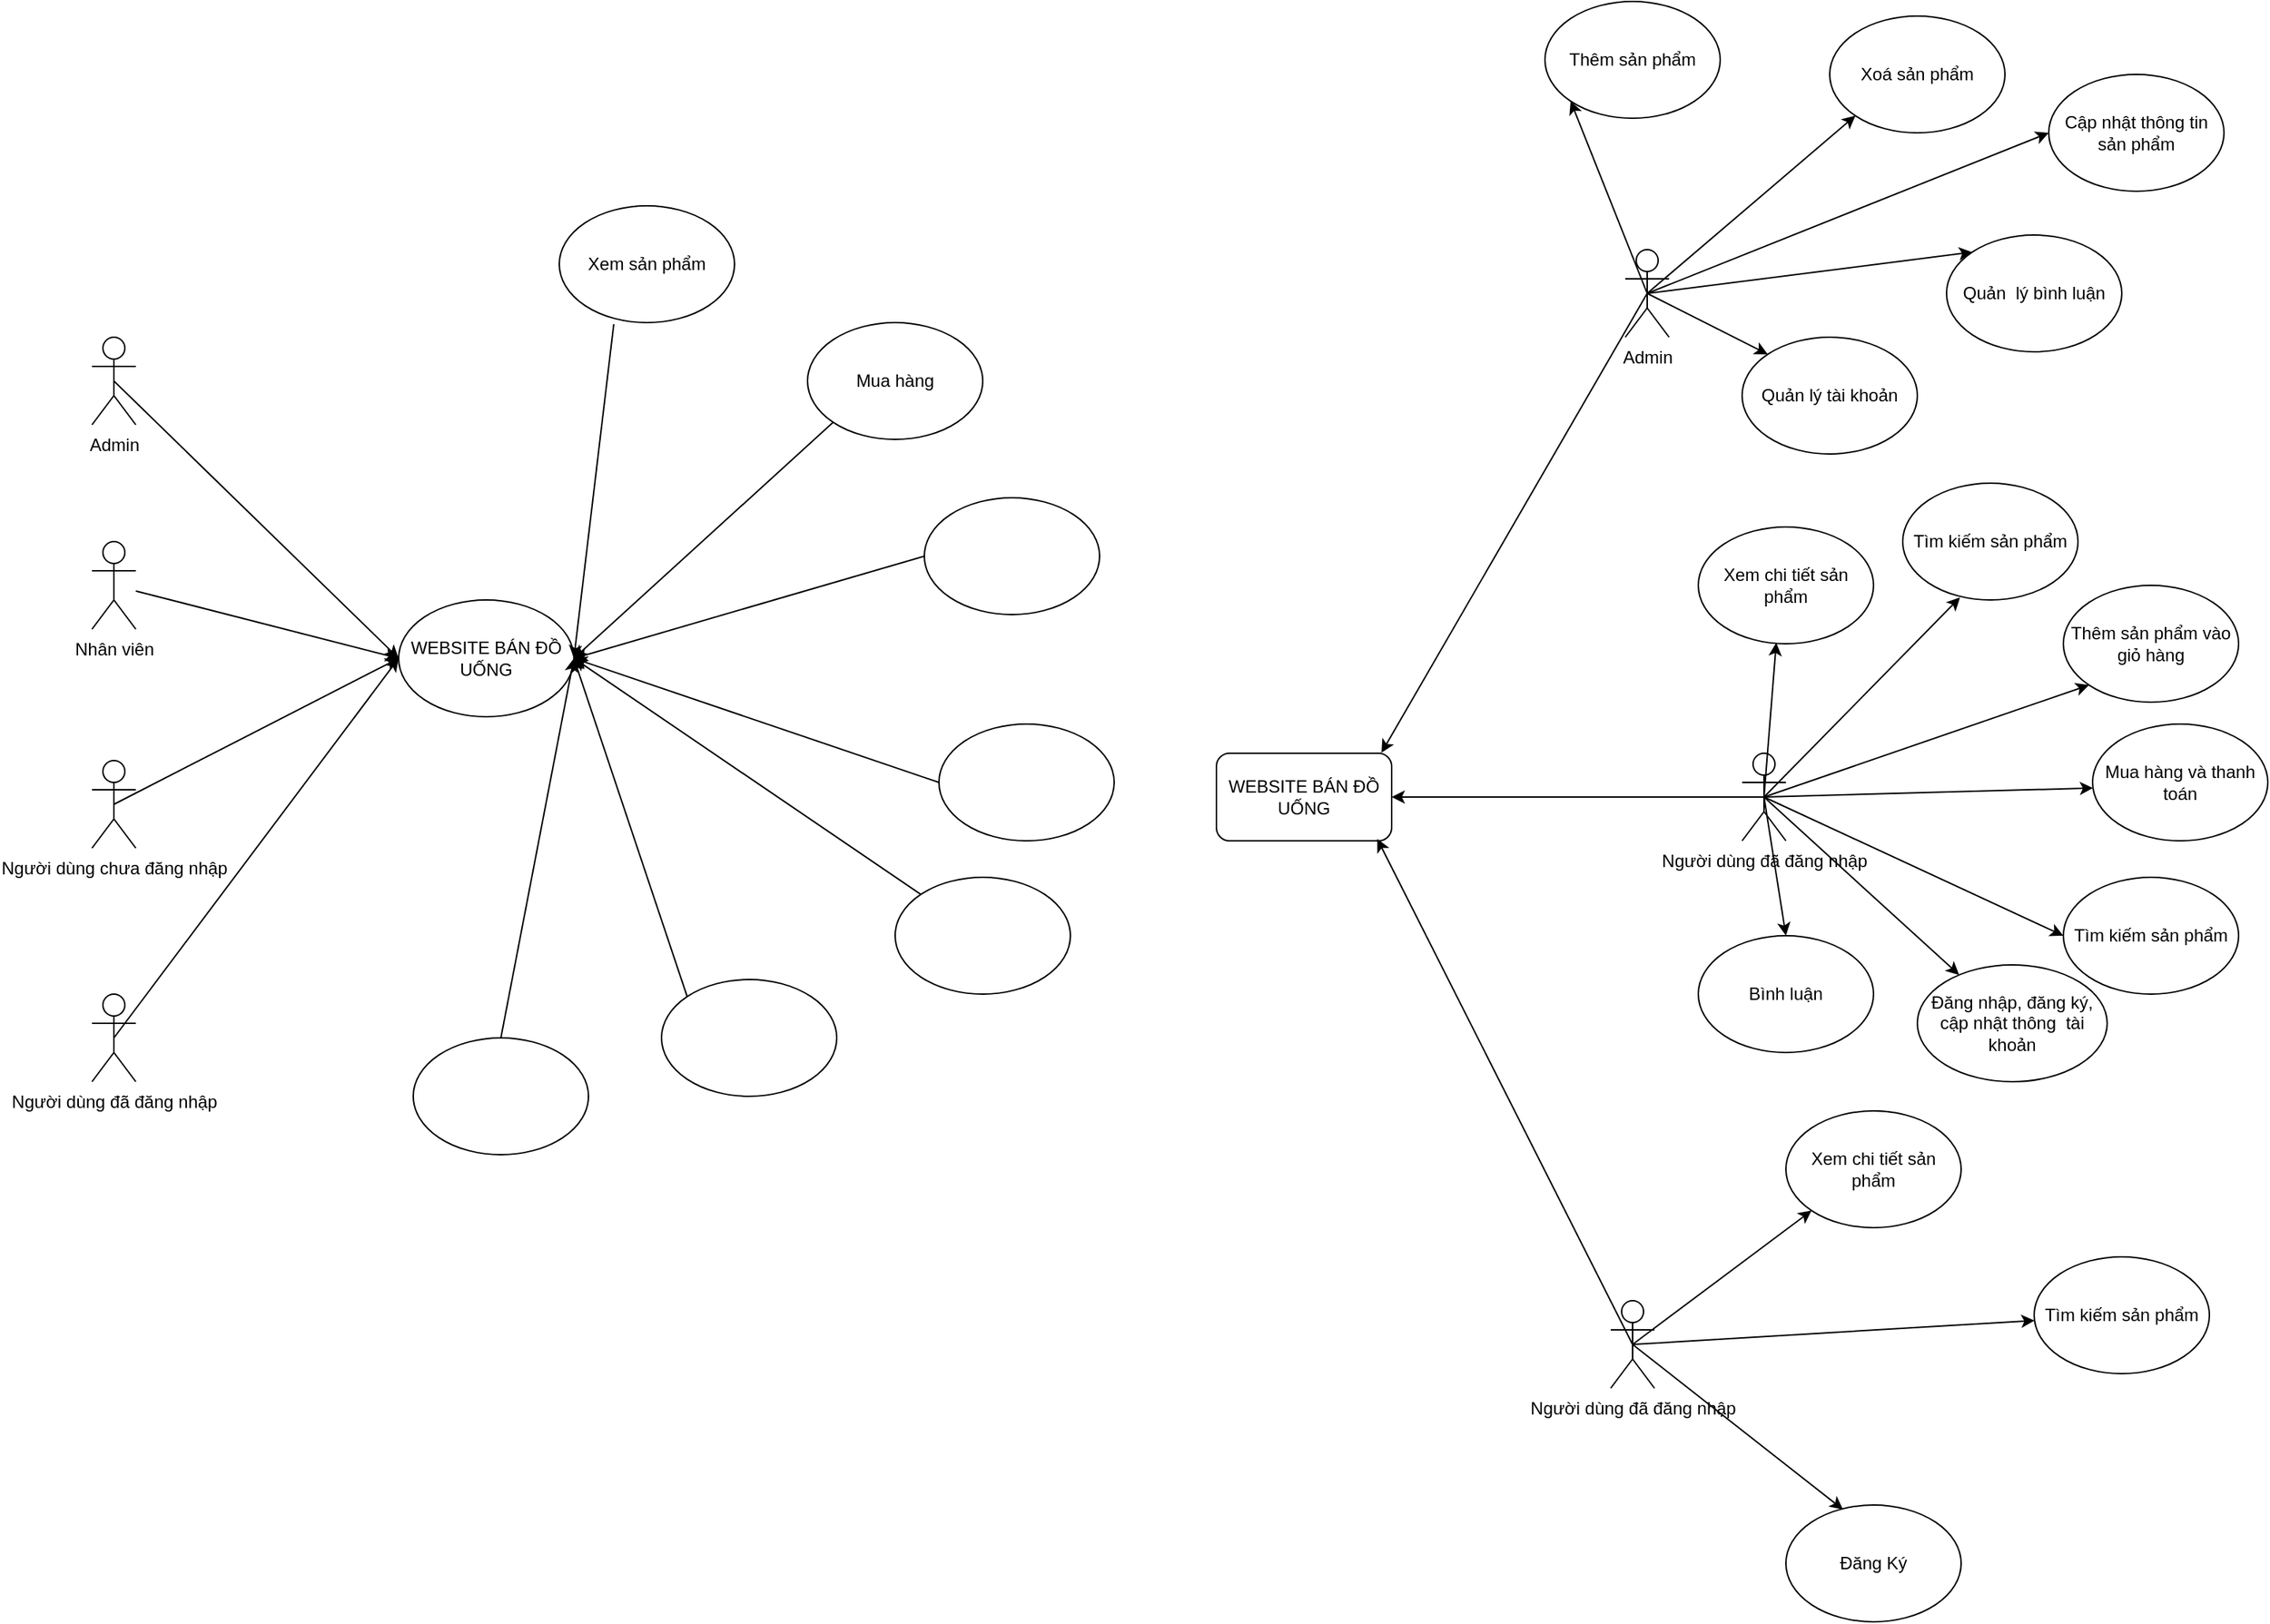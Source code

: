<mxfile version="22.0.8" type="github" pages="2">
  <diagram name="Trang-1" id="LE5ST5JqmTWKM6O9tlin">
    <mxGraphModel dx="1736" dy="982" grid="1" gridSize="10" guides="1" tooltips="1" connect="1" arrows="1" fold="1" page="1" pageScale="1" pageWidth="827" pageHeight="1169" math="0" shadow="0">
      <root>
        <mxCell id="0" />
        <mxCell id="1" parent="0" />
        <mxCell id="e_DF6yTAuLV_D-v6HtF5-1" value="Người dùng chưa đăng nhập" style="shape=umlActor;verticalLabelPosition=bottom;verticalAlign=top;html=1;outlineConnect=0;" vertex="1" parent="1">
          <mxGeometry x="120" y="530" width="30" height="60" as="geometry" />
        </mxCell>
        <mxCell id="e_DF6yTAuLV_D-v6HtF5-3" value="Admin" style="shape=umlActor;verticalLabelPosition=bottom;verticalAlign=top;html=1;outlineConnect=0;" vertex="1" parent="1">
          <mxGeometry x="120" y="240" width="30" height="60" as="geometry" />
        </mxCell>
        <mxCell id="e_DF6yTAuLV_D-v6HtF5-4" value="Người dùng đã đăng nhập" style="shape=umlActor;verticalLabelPosition=bottom;verticalAlign=top;html=1;outlineConnect=0;" vertex="1" parent="1">
          <mxGeometry x="120" y="690" width="30" height="60" as="geometry" />
        </mxCell>
        <mxCell id="e_DF6yTAuLV_D-v6HtF5-5" value="Nhân viên" style="shape=umlActor;verticalLabelPosition=bottom;verticalAlign=top;html=1;outlineConnect=0;" vertex="1" parent="1">
          <mxGeometry x="120" y="380" width="30" height="60" as="geometry" />
        </mxCell>
        <mxCell id="e_DF6yTAuLV_D-v6HtF5-9" value="WEBSITE BÁN ĐỒ UỐNG" style="ellipse;whiteSpace=wrap;html=1;" vertex="1" parent="1">
          <mxGeometry x="330" y="420" width="120" height="80" as="geometry" />
        </mxCell>
        <mxCell id="e_DF6yTAuLV_D-v6HtF5-11" value="" style="endArrow=classic;html=1;rounded=0;entryX=0;entryY=0.5;entryDx=0;entryDy=0;exitX=0.5;exitY=0.5;exitDx=0;exitDy=0;exitPerimeter=0;" edge="1" parent="1" source="e_DF6yTAuLV_D-v6HtF5-1" target="e_DF6yTAuLV_D-v6HtF5-9">
          <mxGeometry width="50" height="50" relative="1" as="geometry">
            <mxPoint x="150" y="570" as="sourcePoint" />
            <mxPoint x="200" y="520" as="targetPoint" />
          </mxGeometry>
        </mxCell>
        <mxCell id="e_DF6yTAuLV_D-v6HtF5-12" value="" style="endArrow=classic;html=1;rounded=0;entryX=0;entryY=0.5;entryDx=0;entryDy=0;exitX=0.5;exitY=0.5;exitDx=0;exitDy=0;exitPerimeter=0;" edge="1" parent="1" source="e_DF6yTAuLV_D-v6HtF5-4" target="e_DF6yTAuLV_D-v6HtF5-9">
          <mxGeometry width="50" height="50" relative="1" as="geometry">
            <mxPoint x="150" y="570" as="sourcePoint" />
            <mxPoint x="200" y="520" as="targetPoint" />
          </mxGeometry>
        </mxCell>
        <mxCell id="e_DF6yTAuLV_D-v6HtF5-13" value="" style="endArrow=classic;html=1;rounded=0;entryX=0;entryY=0.5;entryDx=0;entryDy=0;" edge="1" parent="1" source="e_DF6yTAuLV_D-v6HtF5-5" target="e_DF6yTAuLV_D-v6HtF5-9">
          <mxGeometry width="50" height="50" relative="1" as="geometry">
            <mxPoint x="150" y="570" as="sourcePoint" />
            <mxPoint x="200" y="520" as="targetPoint" />
          </mxGeometry>
        </mxCell>
        <mxCell id="e_DF6yTAuLV_D-v6HtF5-14" value="" style="endArrow=classic;html=1;rounded=0;entryX=0;entryY=0.5;entryDx=0;entryDy=0;exitX=0.5;exitY=0.5;exitDx=0;exitDy=0;exitPerimeter=0;" edge="1" parent="1" source="e_DF6yTAuLV_D-v6HtF5-3" target="e_DF6yTAuLV_D-v6HtF5-9">
          <mxGeometry width="50" height="50" relative="1" as="geometry">
            <mxPoint x="150" y="570" as="sourcePoint" />
            <mxPoint x="200" y="520" as="targetPoint" />
          </mxGeometry>
        </mxCell>
        <mxCell id="e_DF6yTAuLV_D-v6HtF5-15" value="" style="ellipse;whiteSpace=wrap;html=1;" vertex="1" parent="1">
          <mxGeometry x="340" y="720" width="120" height="80" as="geometry" />
        </mxCell>
        <mxCell id="e_DF6yTAuLV_D-v6HtF5-16" value="" style="ellipse;whiteSpace=wrap;html=1;" vertex="1" parent="1">
          <mxGeometry x="510" y="680" width="120" height="80" as="geometry" />
        </mxCell>
        <mxCell id="e_DF6yTAuLV_D-v6HtF5-17" value="" style="ellipse;whiteSpace=wrap;html=1;" vertex="1" parent="1">
          <mxGeometry x="670" y="610" width="120" height="80" as="geometry" />
        </mxCell>
        <mxCell id="e_DF6yTAuLV_D-v6HtF5-18" value="" style="ellipse;whiteSpace=wrap;html=1;" vertex="1" parent="1">
          <mxGeometry x="700" y="505" width="120" height="80" as="geometry" />
        </mxCell>
        <mxCell id="e_DF6yTAuLV_D-v6HtF5-19" value="" style="ellipse;whiteSpace=wrap;html=1;" vertex="1" parent="1">
          <mxGeometry x="690" y="350" width="120" height="80" as="geometry" />
        </mxCell>
        <mxCell id="e_DF6yTAuLV_D-v6HtF5-20" value="Mua hàng" style="ellipse;whiteSpace=wrap;html=1;" vertex="1" parent="1">
          <mxGeometry x="610" y="230" width="120" height="80" as="geometry" />
        </mxCell>
        <mxCell id="e_DF6yTAuLV_D-v6HtF5-21" value="Xem sản phẩm" style="ellipse;whiteSpace=wrap;html=1;" vertex="1" parent="1">
          <mxGeometry x="440" y="150" width="120" height="80" as="geometry" />
        </mxCell>
        <mxCell id="e_DF6yTAuLV_D-v6HtF5-23" value="" style="endArrow=classic;html=1;rounded=0;entryX=1;entryY=0.5;entryDx=0;entryDy=0;exitX=0.311;exitY=1.014;exitDx=0;exitDy=0;exitPerimeter=0;" edge="1" parent="1" source="e_DF6yTAuLV_D-v6HtF5-21" target="e_DF6yTAuLV_D-v6HtF5-9">
          <mxGeometry width="50" height="50" relative="1" as="geometry">
            <mxPoint x="410" y="570" as="sourcePoint" />
            <mxPoint x="460" y="520" as="targetPoint" />
          </mxGeometry>
        </mxCell>
        <mxCell id="e_DF6yTAuLV_D-v6HtF5-24" value="" style="endArrow=classic;html=1;rounded=0;entryX=1;entryY=0.5;entryDx=0;entryDy=0;exitX=0;exitY=1;exitDx=0;exitDy=0;" edge="1" parent="1" source="e_DF6yTAuLV_D-v6HtF5-20" target="e_DF6yTAuLV_D-v6HtF5-9">
          <mxGeometry width="50" height="50" relative="1" as="geometry">
            <mxPoint x="410" y="570" as="sourcePoint" />
            <mxPoint x="460" y="520" as="targetPoint" />
          </mxGeometry>
        </mxCell>
        <mxCell id="e_DF6yTAuLV_D-v6HtF5-25" value="" style="endArrow=classic;html=1;rounded=0;entryX=1;entryY=0.5;entryDx=0;entryDy=0;exitX=0;exitY=0.5;exitDx=0;exitDy=0;" edge="1" parent="1" source="e_DF6yTAuLV_D-v6HtF5-19" target="e_DF6yTAuLV_D-v6HtF5-9">
          <mxGeometry width="50" height="50" relative="1" as="geometry">
            <mxPoint x="410" y="570" as="sourcePoint" />
            <mxPoint x="460" y="520" as="targetPoint" />
          </mxGeometry>
        </mxCell>
        <mxCell id="e_DF6yTAuLV_D-v6HtF5-26" value="" style="endArrow=classic;html=1;rounded=0;entryX=1;entryY=0.5;entryDx=0;entryDy=0;exitX=0;exitY=0.5;exitDx=0;exitDy=0;" edge="1" parent="1" source="e_DF6yTAuLV_D-v6HtF5-18" target="e_DF6yTAuLV_D-v6HtF5-9">
          <mxGeometry width="50" height="50" relative="1" as="geometry">
            <mxPoint x="410" y="570" as="sourcePoint" />
            <mxPoint x="460" y="520" as="targetPoint" />
          </mxGeometry>
        </mxCell>
        <mxCell id="e_DF6yTAuLV_D-v6HtF5-27" value="" style="endArrow=classic;html=1;rounded=0;exitX=0;exitY=0;exitDx=0;exitDy=0;" edge="1" parent="1" source="e_DF6yTAuLV_D-v6HtF5-17">
          <mxGeometry width="50" height="50" relative="1" as="geometry">
            <mxPoint x="410" y="570" as="sourcePoint" />
            <mxPoint x="450" y="460" as="targetPoint" />
          </mxGeometry>
        </mxCell>
        <mxCell id="e_DF6yTAuLV_D-v6HtF5-28" value="" style="endArrow=classic;html=1;rounded=0;entryX=1;entryY=0.5;entryDx=0;entryDy=0;exitX=0;exitY=0;exitDx=0;exitDy=0;" edge="1" parent="1" source="e_DF6yTAuLV_D-v6HtF5-16" target="e_DF6yTAuLV_D-v6HtF5-9">
          <mxGeometry width="50" height="50" relative="1" as="geometry">
            <mxPoint x="410" y="570" as="sourcePoint" />
            <mxPoint x="460" y="520" as="targetPoint" />
          </mxGeometry>
        </mxCell>
        <mxCell id="e_DF6yTAuLV_D-v6HtF5-29" value="" style="endArrow=classic;html=1;rounded=0;entryX=1;entryY=0.5;entryDx=0;entryDy=0;exitX=0.5;exitY=0;exitDx=0;exitDy=0;" edge="1" parent="1" source="e_DF6yTAuLV_D-v6HtF5-15" target="e_DF6yTAuLV_D-v6HtF5-9">
          <mxGeometry width="50" height="50" relative="1" as="geometry">
            <mxPoint x="410" y="570" as="sourcePoint" />
            <mxPoint x="460" y="520" as="targetPoint" />
          </mxGeometry>
        </mxCell>
        <mxCell id="Fx0w_zvQPWg3LeqKy1Ou-1" value="Admin" style="shape=umlActor;verticalLabelPosition=bottom;verticalAlign=top;html=1;outlineConnect=0;" vertex="1" parent="1">
          <mxGeometry x="1170" y="180" width="30" height="60" as="geometry" />
        </mxCell>
        <mxCell id="Fx0w_zvQPWg3LeqKy1Ou-2" value="WEBSITE BÁN ĐỒ UỐNG" style="rounded=1;whiteSpace=wrap;html=1;" vertex="1" parent="1">
          <mxGeometry x="890" y="525" width="120" height="60" as="geometry" />
        </mxCell>
        <mxCell id="Fx0w_zvQPWg3LeqKy1Ou-3" value="Người dùng đã đăng nhập" style="shape=umlActor;verticalLabelPosition=bottom;verticalAlign=top;html=1;outlineConnect=0;" vertex="1" parent="1">
          <mxGeometry x="1160" y="900" width="30" height="60" as="geometry" />
        </mxCell>
        <mxCell id="Fx0w_zvQPWg3LeqKy1Ou-4" value="Người dùng đã đăng nhập" style="shape=umlActor;verticalLabelPosition=bottom;verticalAlign=top;html=1;outlineConnect=0;" vertex="1" parent="1">
          <mxGeometry x="1250" y="525" width="30" height="60" as="geometry" />
        </mxCell>
        <mxCell id="Fx0w_zvQPWg3LeqKy1Ou-6" value="Thêm sản phẩm" style="ellipse;whiteSpace=wrap;html=1;" vertex="1" parent="1">
          <mxGeometry x="1115" y="10" width="120" height="80" as="geometry" />
        </mxCell>
        <mxCell id="XkuP4zK_CSi0XIFjShNA-1" value="Xoá sản phẩm" style="ellipse;whiteSpace=wrap;html=1;" vertex="1" parent="1">
          <mxGeometry x="1310" y="20" width="120" height="80" as="geometry" />
        </mxCell>
        <mxCell id="XkuP4zK_CSi0XIFjShNA-2" value="Cập nhật thông tin sản phẩm" style="ellipse;whiteSpace=wrap;html=1;" vertex="1" parent="1">
          <mxGeometry x="1460" y="60" width="120" height="80" as="geometry" />
        </mxCell>
        <mxCell id="XkuP4zK_CSi0XIFjShNA-3" value="Quản&amp;nbsp; lý bình luận" style="ellipse;whiteSpace=wrap;html=1;" vertex="1" parent="1">
          <mxGeometry x="1390" y="170" width="120" height="80" as="geometry" />
        </mxCell>
        <mxCell id="XkuP4zK_CSi0XIFjShNA-4" value="" style="endArrow=classic;html=1;rounded=0;entryX=0;entryY=1;entryDx=0;entryDy=0;exitX=0.5;exitY=0.5;exitDx=0;exitDy=0;exitPerimeter=0;" edge="1" parent="1" source="Fx0w_zvQPWg3LeqKy1Ou-1" target="Fx0w_zvQPWg3LeqKy1Ou-6">
          <mxGeometry width="50" height="50" relative="1" as="geometry">
            <mxPoint x="1190" y="260" as="sourcePoint" />
            <mxPoint x="1240" y="210" as="targetPoint" />
          </mxGeometry>
        </mxCell>
        <mxCell id="XkuP4zK_CSi0XIFjShNA-5" value="" style="endArrow=classic;html=1;rounded=0;entryX=0;entryY=0;entryDx=0;entryDy=0;exitX=0.5;exitY=0.5;exitDx=0;exitDy=0;exitPerimeter=0;" edge="1" parent="1" source="Fx0w_zvQPWg3LeqKy1Ou-1" target="XkuP4zK_CSi0XIFjShNA-3">
          <mxGeometry width="50" height="50" relative="1" as="geometry">
            <mxPoint x="1250" y="290" as="sourcePoint" />
            <mxPoint x="1290" y="240" as="targetPoint" />
          </mxGeometry>
        </mxCell>
        <mxCell id="XkuP4zK_CSi0XIFjShNA-6" value="" style="endArrow=classic;html=1;rounded=0;entryX=0;entryY=0.5;entryDx=0;entryDy=0;exitX=0.5;exitY=0.5;exitDx=0;exitDy=0;exitPerimeter=0;" edge="1" parent="1" source="Fx0w_zvQPWg3LeqKy1Ou-1" target="XkuP4zK_CSi0XIFjShNA-2">
          <mxGeometry width="50" height="50" relative="1" as="geometry">
            <mxPoint x="1250" y="290" as="sourcePoint" />
            <mxPoint x="1300" y="240" as="targetPoint" />
          </mxGeometry>
        </mxCell>
        <mxCell id="XkuP4zK_CSi0XIFjShNA-7" value="" style="endArrow=classic;html=1;rounded=0;entryX=0;entryY=1;entryDx=0;entryDy=0;exitX=0.5;exitY=0.5;exitDx=0;exitDy=0;exitPerimeter=0;" edge="1" parent="1" source="Fx0w_zvQPWg3LeqKy1Ou-1" target="XkuP4zK_CSi0XIFjShNA-1">
          <mxGeometry width="50" height="50" relative="1" as="geometry">
            <mxPoint x="1250" y="290" as="sourcePoint" />
            <mxPoint x="1300" y="240" as="targetPoint" />
          </mxGeometry>
        </mxCell>
        <mxCell id="XkuP4zK_CSi0XIFjShNA-8" value="" style="endArrow=classic;html=1;rounded=0;entryX=0.942;entryY=-0.006;entryDx=0;entryDy=0;entryPerimeter=0;exitX=0.5;exitY=0.5;exitDx=0;exitDy=0;exitPerimeter=0;" edge="1" parent="1" source="Fx0w_zvQPWg3LeqKy1Ou-1" target="Fx0w_zvQPWg3LeqKy1Ou-2">
          <mxGeometry width="50" height="50" relative="1" as="geometry">
            <mxPoint x="1250" y="360" as="sourcePoint" />
            <mxPoint x="1300" y="310" as="targetPoint" />
          </mxGeometry>
        </mxCell>
        <mxCell id="XkuP4zK_CSi0XIFjShNA-9" value="" style="endArrow=classic;html=1;rounded=0;entryX=0.918;entryY=0.978;entryDx=0;entryDy=0;entryPerimeter=0;exitX=0.5;exitY=0.5;exitDx=0;exitDy=0;exitPerimeter=0;" edge="1" parent="1" source="Fx0w_zvQPWg3LeqKy1Ou-3" target="Fx0w_zvQPWg3LeqKy1Ou-2">
          <mxGeometry width="50" height="50" relative="1" as="geometry">
            <mxPoint x="1100" y="470" as="sourcePoint" />
            <mxPoint x="1150" y="420" as="targetPoint" />
          </mxGeometry>
        </mxCell>
        <mxCell id="XkuP4zK_CSi0XIFjShNA-10" value="" style="endArrow=classic;html=1;rounded=0;entryX=1;entryY=0.5;entryDx=0;entryDy=0;exitX=0.5;exitY=0.5;exitDx=0;exitDy=0;exitPerimeter=0;" edge="1" parent="1" source="Fx0w_zvQPWg3LeqKy1Ou-4" target="Fx0w_zvQPWg3LeqKy1Ou-2">
          <mxGeometry width="50" height="50" relative="1" as="geometry">
            <mxPoint x="1100" y="470" as="sourcePoint" />
            <mxPoint x="1150" y="420" as="targetPoint" />
          </mxGeometry>
        </mxCell>
        <mxCell id="XkuP4zK_CSi0XIFjShNA-11" value="Tìm kiếm sản phẩm" style="ellipse;whiteSpace=wrap;html=1;" vertex="1" parent="1">
          <mxGeometry x="1360" y="340" width="120" height="80" as="geometry" />
        </mxCell>
        <mxCell id="XkuP4zK_CSi0XIFjShNA-12" value="Xem chi tiết sản phẩm" style="ellipse;whiteSpace=wrap;html=1;" vertex="1" parent="1">
          <mxGeometry x="1220" y="370" width="120" height="80" as="geometry" />
        </mxCell>
        <mxCell id="XkuP4zK_CSi0XIFjShNA-13" value="Mua hàng và thanh toán" style="ellipse;whiteSpace=wrap;html=1;" vertex="1" parent="1">
          <mxGeometry x="1490" y="505" width="120" height="80" as="geometry" />
        </mxCell>
        <mxCell id="XkuP4zK_CSi0XIFjShNA-14" value="Thêm sản phẩm vào giỏ hàng" style="ellipse;whiteSpace=wrap;html=1;" vertex="1" parent="1">
          <mxGeometry x="1470" y="410" width="120" height="80" as="geometry" />
        </mxCell>
        <mxCell id="XkuP4zK_CSi0XIFjShNA-15" value="Tìm kiếm sản phẩm" style="ellipse;whiteSpace=wrap;html=1;" vertex="1" parent="1">
          <mxGeometry x="1470" y="610" width="120" height="80" as="geometry" />
        </mxCell>
        <mxCell id="XkuP4zK_CSi0XIFjShNA-16" value="Đăng nhập, đăng ký, cập nhật thông&amp;nbsp; tài khoản" style="ellipse;whiteSpace=wrap;html=1;" vertex="1" parent="1">
          <mxGeometry x="1370" y="670" width="130" height="80" as="geometry" />
        </mxCell>
        <mxCell id="XkuP4zK_CSi0XIFjShNA-17" value="Bình luận" style="ellipse;whiteSpace=wrap;html=1;" vertex="1" parent="1">
          <mxGeometry x="1220" y="650" width="120" height="80" as="geometry" />
        </mxCell>
        <mxCell id="XkuP4zK_CSi0XIFjShNA-19" value="" style="endArrow=classic;html=1;rounded=0;entryX=0.5;entryY=0;entryDx=0;entryDy=0;exitX=0.5;exitY=0.5;exitDx=0;exitDy=0;exitPerimeter=0;" edge="1" parent="1" source="Fx0w_zvQPWg3LeqKy1Ou-4" target="XkuP4zK_CSi0XIFjShNA-17">
          <mxGeometry width="50" height="50" relative="1" as="geometry">
            <mxPoint x="1210" y="590" as="sourcePoint" />
            <mxPoint x="1260" y="540" as="targetPoint" />
          </mxGeometry>
        </mxCell>
        <mxCell id="XkuP4zK_CSi0XIFjShNA-20" value="" style="endArrow=classic;html=1;rounded=0;exitX=0.5;exitY=0.5;exitDx=0;exitDy=0;exitPerimeter=0;" edge="1" parent="1" source="Fx0w_zvQPWg3LeqKy1Ou-4" target="XkuP4zK_CSi0XIFjShNA-16">
          <mxGeometry width="50" height="50" relative="1" as="geometry">
            <mxPoint x="1260" y="560" as="sourcePoint" />
            <mxPoint x="1260" y="540" as="targetPoint" />
          </mxGeometry>
        </mxCell>
        <mxCell id="XkuP4zK_CSi0XIFjShNA-21" value="" style="endArrow=classic;html=1;rounded=0;entryX=0;entryY=0.5;entryDx=0;entryDy=0;exitX=0.5;exitY=0.5;exitDx=0;exitDy=0;exitPerimeter=0;" edge="1" parent="1" source="Fx0w_zvQPWg3LeqKy1Ou-4" target="XkuP4zK_CSi0XIFjShNA-15">
          <mxGeometry width="50" height="50" relative="1" as="geometry">
            <mxPoint x="1210" y="590" as="sourcePoint" />
            <mxPoint x="1260" y="540" as="targetPoint" />
          </mxGeometry>
        </mxCell>
        <mxCell id="XkuP4zK_CSi0XIFjShNA-22" value="" style="endArrow=classic;html=1;rounded=0;entryX=0.003;entryY=0.548;entryDx=0;entryDy=0;entryPerimeter=0;exitX=0.5;exitY=0.5;exitDx=0;exitDy=0;exitPerimeter=0;" edge="1" parent="1" source="Fx0w_zvQPWg3LeqKy1Ou-4" target="XkuP4zK_CSi0XIFjShNA-13">
          <mxGeometry width="50" height="50" relative="1" as="geometry">
            <mxPoint x="1210" y="590" as="sourcePoint" />
            <mxPoint x="1260" y="540" as="targetPoint" />
          </mxGeometry>
        </mxCell>
        <mxCell id="XkuP4zK_CSi0XIFjShNA-23" value="" style="endArrow=classic;html=1;rounded=0;entryX=0;entryY=1;entryDx=0;entryDy=0;exitX=0.5;exitY=0.5;exitDx=0;exitDy=0;exitPerimeter=0;" edge="1" parent="1" source="Fx0w_zvQPWg3LeqKy1Ou-4" target="XkuP4zK_CSi0XIFjShNA-14">
          <mxGeometry width="50" height="50" relative="1" as="geometry">
            <mxPoint x="1210" y="590" as="sourcePoint" />
            <mxPoint x="1260" y="540" as="targetPoint" />
          </mxGeometry>
        </mxCell>
        <mxCell id="XkuP4zK_CSi0XIFjShNA-24" value="" style="endArrow=classic;html=1;rounded=0;entryX=0.327;entryY=0.978;entryDx=0;entryDy=0;entryPerimeter=0;exitX=0.5;exitY=0.5;exitDx=0;exitDy=0;exitPerimeter=0;" edge="1" parent="1" source="Fx0w_zvQPWg3LeqKy1Ou-4" target="XkuP4zK_CSi0XIFjShNA-11">
          <mxGeometry width="50" height="50" relative="1" as="geometry">
            <mxPoint x="1345" y="490" as="sourcePoint" />
            <mxPoint x="1395" y="440" as="targetPoint" />
          </mxGeometry>
        </mxCell>
        <mxCell id="XkuP4zK_CSi0XIFjShNA-25" value="" style="endArrow=classic;html=1;rounded=0;entryX=0.445;entryY=0.991;entryDx=0;entryDy=0;entryPerimeter=0;exitX=0.5;exitY=0.5;exitDx=0;exitDy=0;exitPerimeter=0;" edge="1" parent="1" source="Fx0w_zvQPWg3LeqKy1Ou-4" target="XkuP4zK_CSi0XIFjShNA-12">
          <mxGeometry width="50" height="50" relative="1" as="geometry">
            <mxPoint x="1230" y="505" as="sourcePoint" />
            <mxPoint x="1280" y="455" as="targetPoint" />
          </mxGeometry>
        </mxCell>
        <mxCell id="XkuP4zK_CSi0XIFjShNA-26" value="Tìm kiếm sản phẩm" style="ellipse;whiteSpace=wrap;html=1;" vertex="1" parent="1">
          <mxGeometry x="1450" y="870" width="120" height="80" as="geometry" />
        </mxCell>
        <mxCell id="XkuP4zK_CSi0XIFjShNA-27" value="Đăng Ký" style="ellipse;whiteSpace=wrap;html=1;" vertex="1" parent="1">
          <mxGeometry x="1280" y="1040" width="120" height="80" as="geometry" />
        </mxCell>
        <mxCell id="XkuP4zK_CSi0XIFjShNA-28" value="Xem chi tiết sản phẩm" style="ellipse;whiteSpace=wrap;html=1;" vertex="1" parent="1">
          <mxGeometry x="1280" y="770" width="120" height="80" as="geometry" />
        </mxCell>
        <mxCell id="XkuP4zK_CSi0XIFjShNA-29" value="" style="endArrow=classic;html=1;rounded=0;entryX=0.326;entryY=0.039;entryDx=0;entryDy=0;entryPerimeter=0;exitX=0.5;exitY=0.5;exitDx=0;exitDy=0;exitPerimeter=0;" edge="1" parent="1" source="Fx0w_zvQPWg3LeqKy1Ou-3" target="XkuP4zK_CSi0XIFjShNA-27">
          <mxGeometry width="50" height="50" relative="1" as="geometry">
            <mxPoint x="1430" y="930" as="sourcePoint" />
            <mxPoint x="1480" y="880" as="targetPoint" />
          </mxGeometry>
        </mxCell>
        <mxCell id="XkuP4zK_CSi0XIFjShNA-30" value="" style="endArrow=classic;html=1;rounded=0;exitX=0.5;exitY=0.5;exitDx=0;exitDy=0;exitPerimeter=0;" edge="1" parent="1" source="Fx0w_zvQPWg3LeqKy1Ou-3" target="XkuP4zK_CSi0XIFjShNA-26">
          <mxGeometry width="50" height="50" relative="1" as="geometry">
            <mxPoint x="1430" y="930" as="sourcePoint" />
            <mxPoint x="1480" y="880" as="targetPoint" />
          </mxGeometry>
        </mxCell>
        <mxCell id="XkuP4zK_CSi0XIFjShNA-31" value="" style="endArrow=classic;html=1;rounded=0;entryX=0;entryY=1;entryDx=0;entryDy=0;exitX=0.5;exitY=0.5;exitDx=0;exitDy=0;exitPerimeter=0;" edge="1" parent="1" source="Fx0w_zvQPWg3LeqKy1Ou-3" target="XkuP4zK_CSi0XIFjShNA-28">
          <mxGeometry width="50" height="50" relative="1" as="geometry">
            <mxPoint x="1430" y="930" as="sourcePoint" />
            <mxPoint x="1480" y="880" as="targetPoint" />
          </mxGeometry>
        </mxCell>
        <mxCell id="XkuP4zK_CSi0XIFjShNA-32" value="Quản lý tài khoản" style="ellipse;whiteSpace=wrap;html=1;" vertex="1" parent="1">
          <mxGeometry x="1250" y="240" width="120" height="80" as="geometry" />
        </mxCell>
        <mxCell id="XkuP4zK_CSi0XIFjShNA-33" value="" style="endArrow=classic;html=1;rounded=0;entryX=0;entryY=0;entryDx=0;entryDy=0;exitX=0.5;exitY=0.5;exitDx=0;exitDy=0;exitPerimeter=0;" edge="1" parent="1" source="Fx0w_zvQPWg3LeqKy1Ou-1" target="XkuP4zK_CSi0XIFjShNA-32">
          <mxGeometry width="50" height="50" relative="1" as="geometry">
            <mxPoint x="1180" y="210" as="sourcePoint" />
            <mxPoint x="1480" y="240" as="targetPoint" />
          </mxGeometry>
        </mxCell>
      </root>
    </mxGraphModel>
  </diagram>
  <diagram id="Zil39-c4zS7XawyliA8Z" name="Trang-2">
    <mxGraphModel dx="1447" dy="818" grid="1" gridSize="10" guides="1" tooltips="1" connect="1" arrows="1" fold="1" page="1" pageScale="1" pageWidth="827" pageHeight="1169" math="0" shadow="0">
      <root>
        <mxCell id="0" />
        <mxCell id="1" parent="0" />
        <mxCell id="gdIYdDyOoyrGE-L6zh9g-1" value="Admin" style="shape=umlActor;verticalLabelPosition=bottom;verticalAlign=top;html=1;outlineConnect=0;" vertex="1" parent="1">
          <mxGeometry x="110" y="90" width="30" height="60" as="geometry" />
        </mxCell>
        <mxCell id="gdIYdDyOoyrGE-L6zh9g-2" value="Chức năng đăng nhập quản trị viên" style="ellipse;whiteSpace=wrap;html=1;" vertex="1" parent="1">
          <mxGeometry x="310" y="140" width="120" height="80" as="geometry" />
        </mxCell>
        <mxCell id="gdIYdDyOoyrGE-L6zh9g-3" value="Nhân viên" style="shape=umlActor;verticalLabelPosition=bottom;verticalAlign=top;html=1;outlineConnect=0;" vertex="1" parent="1">
          <mxGeometry x="110" y="220" width="30" height="60" as="geometry" />
        </mxCell>
        <mxCell id="gdIYdDyOoyrGE-L6zh9g-4" value="Chức năng đăng nhập" style="ellipse;whiteSpace=wrap;html=1;" vertex="1" parent="1">
          <mxGeometry x="600" y="140" width="120" height="80" as="geometry" />
        </mxCell>
        <mxCell id="gdIYdDyOoyrGE-L6zh9g-5" value="" style="endArrow=classic;html=1;rounded=0;entryX=0;entryY=0.5;entryDx=0;entryDy=0;exitX=0.5;exitY=0.5;exitDx=0;exitDy=0;exitPerimeter=0;" edge="1" parent="1" source="gdIYdDyOoyrGE-L6zh9g-3" target="gdIYdDyOoyrGE-L6zh9g-2">
          <mxGeometry width="50" height="50" relative="1" as="geometry">
            <mxPoint x="200" y="250" as="sourcePoint" />
            <mxPoint x="250" y="200" as="targetPoint" />
          </mxGeometry>
        </mxCell>
        <mxCell id="gdIYdDyOoyrGE-L6zh9g-6" value="" style="endArrow=classic;html=1;rounded=0;entryX=0;entryY=0.5;entryDx=0;entryDy=0;exitX=0.5;exitY=0.5;exitDx=0;exitDy=0;exitPerimeter=0;" edge="1" parent="1" source="gdIYdDyOoyrGE-L6zh9g-1" target="gdIYdDyOoyrGE-L6zh9g-2">
          <mxGeometry width="50" height="50" relative="1" as="geometry">
            <mxPoint x="270" y="230" as="sourcePoint" />
            <mxPoint x="320" y="180" as="targetPoint" />
          </mxGeometry>
        </mxCell>
        <mxCell id="gdIYdDyOoyrGE-L6zh9g-7" value="" style="endArrow=classic;html=1;rounded=0;entryX=1;entryY=0.5;entryDx=0;entryDy=0;exitX=0;exitY=0.5;exitDx=0;exitDy=0;" edge="1" parent="1" source="gdIYdDyOoyrGE-L6zh9g-4" target="gdIYdDyOoyrGE-L6zh9g-2">
          <mxGeometry width="50" height="50" relative="1" as="geometry">
            <mxPoint x="450" y="250" as="sourcePoint" />
            <mxPoint x="500" y="200" as="targetPoint" />
          </mxGeometry>
        </mxCell>
        <mxCell id="gdIYdDyOoyrGE-L6zh9g-8" value="Người dùng" style="shape=umlActor;verticalLabelPosition=bottom;verticalAlign=top;html=1;outlineConnect=0;" vertex="1" parent="1">
          <mxGeometry x="110" y="450" width="30" height="60" as="geometry" />
        </mxCell>
        <mxCell id="gdIYdDyOoyrGE-L6zh9g-9" value="Chức năng đăng nhập của người dùng" style="ellipse;whiteSpace=wrap;html=1;" vertex="1" parent="1">
          <mxGeometry x="310" y="440" width="150" height="90" as="geometry" />
        </mxCell>
        <mxCell id="gdIYdDyOoyrGE-L6zh9g-10" value="Chức năng quên mật khẩu" style="ellipse;whiteSpace=wrap;html=1;" vertex="1" parent="1">
          <mxGeometry x="600" y="545" width="120" height="80" as="geometry" />
        </mxCell>
        <mxCell id="gdIYdDyOoyrGE-L6zh9g-11" value="Chức năng đăng nhập" style="ellipse;whiteSpace=wrap;html=1;" vertex="1" parent="1">
          <mxGeometry x="600" y="380" width="120" height="80" as="geometry" />
        </mxCell>
        <mxCell id="gdIYdDyOoyrGE-L6zh9g-12" value="" style="endArrow=classic;html=1;rounded=0;exitX=0.5;exitY=0.5;exitDx=0;exitDy=0;exitPerimeter=0;" edge="1" parent="1" source="gdIYdDyOoyrGE-L6zh9g-8">
          <mxGeometry width="50" height="50" relative="1" as="geometry">
            <mxPoint x="270" y="530" as="sourcePoint" />
            <mxPoint x="310" y="480" as="targetPoint" />
          </mxGeometry>
        </mxCell>
        <mxCell id="gdIYdDyOoyrGE-L6zh9g-13" value="" style="endArrow=classic;html=1;rounded=0;exitX=-0.011;exitY=0.553;exitDx=0;exitDy=0;exitPerimeter=0;entryX=1;entryY=0.5;entryDx=0;entryDy=0;" edge="1" parent="1" target="gdIYdDyOoyrGE-L6zh9g-9">
          <mxGeometry width="50" height="50" relative="1" as="geometry">
            <mxPoint x="600.0" y="424.24" as="sourcePoint" />
            <mxPoint x="427.712" y="466.338" as="targetPoint" />
          </mxGeometry>
        </mxCell>
        <mxCell id="gdIYdDyOoyrGE-L6zh9g-14" value="" style="endArrow=classic;html=1;rounded=0;entryX=0.989;entryY=0.421;entryDx=0;entryDy=0;entryPerimeter=0;exitX=0;exitY=0.5;exitDx=0;exitDy=0;" edge="1" parent="1" source="gdIYdDyOoyrGE-L6zh9g-10" target="gdIYdDyOoyrGE-L6zh9g-9">
          <mxGeometry width="50" height="50" relative="1" as="geometry">
            <mxPoint x="440" y="570" as="sourcePoint" />
            <mxPoint x="490" y="520" as="targetPoint" />
          </mxGeometry>
        </mxCell>
        <mxCell id="gdIYdDyOoyrGE-L6zh9g-15" value="&amp;nbsp;Nhân viên" style="shape=umlActor;verticalLabelPosition=bottom;verticalAlign=top;html=1;outlineConnect=0;" vertex="1" parent="1">
          <mxGeometry x="120" y="940" width="30" height="60" as="geometry" />
        </mxCell>
        <mxCell id="gdIYdDyOoyrGE-L6zh9g-16" value="Admin" style="shape=umlActor;verticalLabelPosition=bottom;verticalAlign=top;html=1;outlineConnect=0;" vertex="1" parent="1">
          <mxGeometry x="120" y="720" width="30" height="60" as="geometry" />
        </mxCell>
        <mxCell id="gdIYdDyOoyrGE-L6zh9g-17" value="Chức năng quản lý sản phẩm" style="ellipse;whiteSpace=wrap;html=1;" vertex="1" parent="1">
          <mxGeometry x="310" y="810" width="120" height="80" as="geometry" />
        </mxCell>
        <mxCell id="gdIYdDyOoyrGE-L6zh9g-18" value="Thêm sản phẩm" style="ellipse;whiteSpace=wrap;html=1;" vertex="1" parent="1">
          <mxGeometry x="430" y="650" width="120" height="80" as="geometry" />
        </mxCell>
        <mxCell id="gdIYdDyOoyrGE-L6zh9g-19" value="Xuất danh sách sản phẩm" style="ellipse;whiteSpace=wrap;html=1;" vertex="1" parent="1">
          <mxGeometry x="430" y="1030" width="120" height="80" as="geometry" />
        </mxCell>
        <mxCell id="gdIYdDyOoyrGE-L6zh9g-20" value="Tìm kiếm sản phẩm" style="ellipse;whiteSpace=wrap;html=1;" vertex="1" parent="1">
          <mxGeometry x="580" y="960" width="120" height="80" as="geometry" />
        </mxCell>
        <mxCell id="gdIYdDyOoyrGE-L6zh9g-21" value="Xoá sản phẩm" style="ellipse;whiteSpace=wrap;html=1;" vertex="1" parent="1">
          <mxGeometry x="670" y="830" width="120" height="80" as="geometry" />
        </mxCell>
        <mxCell id="gdIYdDyOoyrGE-L6zh9g-22" value="Sửa sản phẩm" style="ellipse;whiteSpace=wrap;html=1;" vertex="1" parent="1">
          <mxGeometry x="590" y="690" width="120" height="80" as="geometry" />
        </mxCell>
        <mxCell id="gdIYdDyOoyrGE-L6zh9g-23" value="" style="endArrow=classic;html=1;rounded=0;entryX=0;entryY=0.5;entryDx=0;entryDy=0;exitX=0.5;exitY=0.5;exitDx=0;exitDy=0;exitPerimeter=0;" edge="1" parent="1" source="gdIYdDyOoyrGE-L6zh9g-16" target="gdIYdDyOoyrGE-L6zh9g-17">
          <mxGeometry width="50" height="50" relative="1" as="geometry">
            <mxPoint x="210" y="870" as="sourcePoint" />
            <mxPoint x="260" y="820" as="targetPoint" />
          </mxGeometry>
        </mxCell>
        <mxCell id="gdIYdDyOoyrGE-L6zh9g-24" value="" style="endArrow=classic;html=1;rounded=0;exitX=0.5;exitY=0.5;exitDx=0;exitDy=0;exitPerimeter=0;entryX=0;entryY=0.5;entryDx=0;entryDy=0;" edge="1" parent="1" source="gdIYdDyOoyrGE-L6zh9g-15" target="gdIYdDyOoyrGE-L6zh9g-17">
          <mxGeometry width="50" height="50" relative="1" as="geometry">
            <mxPoint x="210" y="870" as="sourcePoint" />
            <mxPoint x="260" y="820" as="targetPoint" />
          </mxGeometry>
        </mxCell>
        <mxCell id="gdIYdDyOoyrGE-L6zh9g-25" value="" style="endArrow=classic;html=1;rounded=0;entryX=1;entryY=0.5;entryDx=0;entryDy=0;exitX=0;exitY=1;exitDx=0;exitDy=0;" edge="1" parent="1" source="gdIYdDyOoyrGE-L6zh9g-22" target="gdIYdDyOoyrGE-L6zh9g-17">
          <mxGeometry width="50" height="50" relative="1" as="geometry">
            <mxPoint x="460" y="870" as="sourcePoint" />
            <mxPoint x="510" y="820" as="targetPoint" />
          </mxGeometry>
        </mxCell>
        <mxCell id="gdIYdDyOoyrGE-L6zh9g-26" value="" style="endArrow=classic;html=1;rounded=0;exitX=0;exitY=0.5;exitDx=0;exitDy=0;" edge="1" parent="1" source="gdIYdDyOoyrGE-L6zh9g-21">
          <mxGeometry width="50" height="50" relative="1" as="geometry">
            <mxPoint x="460" y="870" as="sourcePoint" />
            <mxPoint x="430" y="850" as="targetPoint" />
          </mxGeometry>
        </mxCell>
        <mxCell id="gdIYdDyOoyrGE-L6zh9g-27" value="" style="endArrow=classic;html=1;rounded=0;exitX=0;exitY=1;exitDx=0;exitDy=0;entryX=0.999;entryY=0.488;entryDx=0;entryDy=0;entryPerimeter=0;" edge="1" parent="1" source="gdIYdDyOoyrGE-L6zh9g-18" target="gdIYdDyOoyrGE-L6zh9g-17">
          <mxGeometry width="50" height="50" relative="1" as="geometry">
            <mxPoint x="460" y="870" as="sourcePoint" />
            <mxPoint x="430" y="850" as="targetPoint" />
          </mxGeometry>
        </mxCell>
        <mxCell id="gdIYdDyOoyrGE-L6zh9g-28" value="" style="endArrow=classic;html=1;rounded=0;entryX=1;entryY=0.5;entryDx=0;entryDy=0;exitX=0;exitY=0;exitDx=0;exitDy=0;" edge="1" parent="1" source="gdIYdDyOoyrGE-L6zh9g-20" target="gdIYdDyOoyrGE-L6zh9g-17">
          <mxGeometry width="50" height="50" relative="1" as="geometry">
            <mxPoint x="460" y="870" as="sourcePoint" />
            <mxPoint x="510" y="820" as="targetPoint" />
          </mxGeometry>
        </mxCell>
        <mxCell id="gdIYdDyOoyrGE-L6zh9g-29" value="" style="endArrow=classic;html=1;rounded=0;exitX=0.5;exitY=0;exitDx=0;exitDy=0;entryX=1;entryY=0.5;entryDx=0;entryDy=0;" edge="1" parent="1" target="gdIYdDyOoyrGE-L6zh9g-17">
          <mxGeometry width="50" height="50" relative="1" as="geometry">
            <mxPoint x="491.8" y="1030" as="sourcePoint" />
            <mxPoint x="430.0" y="844.72" as="targetPoint" />
          </mxGeometry>
        </mxCell>
        <mxCell id="gdIYdDyOoyrGE-L6zh9g-30" value="Chức năng nhập mã giảm giá" style="ellipse;whiteSpace=wrap;html=1;" vertex="1" parent="1">
          <mxGeometry x="1410" y="545" width="120" height="80" as="geometry" />
        </mxCell>
        <mxCell id="gdIYdDyOoyrGE-L6zh9g-31" value="Người dùng chưa đăng nhập" style="shape=umlActor;verticalLabelPosition=bottom;verticalAlign=top;html=1;outlineConnect=0;" vertex="1" parent="1">
          <mxGeometry x="925" y="325" width="30" height="60" as="geometry" />
        </mxCell>
        <mxCell id="gdIYdDyOoyrGE-L6zh9g-32" value="Chức năng mua hàng" style="ellipse;whiteSpace=wrap;html=1;" vertex="1" parent="1">
          <mxGeometry x="1125" y="360" width="145" height="95" as="geometry" />
        </mxCell>
        <mxCell id="gdIYdDyOoyrGE-L6zh9g-33" value="Người dùng đã đăng nhập" style="shape=umlActor;verticalLabelPosition=bottom;verticalAlign=top;html=1;outlineConnect=0;" vertex="1" parent="1">
          <mxGeometry x="925" y="455" width="30" height="60" as="geometry" />
        </mxCell>
        <mxCell id="gdIYdDyOoyrGE-L6zh9g-34" value="Nhập thông tin mua hàng" style="ellipse;whiteSpace=wrap;html=1;" vertex="1" parent="1">
          <mxGeometry x="1415" y="375" width="120" height="80" as="geometry" />
        </mxCell>
        <mxCell id="gdIYdDyOoyrGE-L6zh9g-35" value="" style="endArrow=classic;html=1;rounded=0;entryX=0;entryY=0.5;entryDx=0;entryDy=0;exitX=0.5;exitY=0.5;exitDx=0;exitDy=0;exitPerimeter=0;" edge="1" parent="1" source="gdIYdDyOoyrGE-L6zh9g-33" target="gdIYdDyOoyrGE-L6zh9g-32">
          <mxGeometry width="50" height="50" relative="1" as="geometry">
            <mxPoint x="1015" y="485" as="sourcePoint" />
            <mxPoint x="1065" y="435" as="targetPoint" />
          </mxGeometry>
        </mxCell>
        <mxCell id="gdIYdDyOoyrGE-L6zh9g-36" value="" style="endArrow=classic;html=1;rounded=0;entryX=0;entryY=0.5;entryDx=0;entryDy=0;exitX=0.5;exitY=0.5;exitDx=0;exitDy=0;exitPerimeter=0;" edge="1" parent="1" source="gdIYdDyOoyrGE-L6zh9g-31" target="gdIYdDyOoyrGE-L6zh9g-32">
          <mxGeometry width="50" height="50" relative="1" as="geometry">
            <mxPoint x="1085" y="465" as="sourcePoint" />
            <mxPoint x="1135" y="415" as="targetPoint" />
          </mxGeometry>
        </mxCell>
        <mxCell id="gdIYdDyOoyrGE-L6zh9g-37" value="" style="endArrow=classic;html=1;rounded=0;entryX=1;entryY=0.5;entryDx=0;entryDy=0;exitX=0;exitY=0.5;exitDx=0;exitDy=0;" edge="1" parent="1" source="gdIYdDyOoyrGE-L6zh9g-34" target="gdIYdDyOoyrGE-L6zh9g-32">
          <mxGeometry width="50" height="50" relative="1" as="geometry">
            <mxPoint x="1265" y="485" as="sourcePoint" />
            <mxPoint x="1315" y="435" as="targetPoint" />
          </mxGeometry>
        </mxCell>
        <mxCell id="gdIYdDyOoyrGE-L6zh9g-39" value="Thêm giỏ hàng" style="ellipse;whiteSpace=wrap;html=1;" vertex="1" parent="1">
          <mxGeometry x="1400" y="200" width="120" height="80" as="geometry" />
        </mxCell>
        <mxCell id="gdIYdDyOoyrGE-L6zh9g-40" value="" style="endArrow=classic;html=1;rounded=0;exitX=0.037;exitY=0.299;exitDx=0;exitDy=0;exitPerimeter=0;" edge="1" parent="1" source="gdIYdDyOoyrGE-L6zh9g-30">
          <mxGeometry width="50" height="50" relative="1" as="geometry">
            <mxPoint x="1425" y="595" as="sourcePoint" />
            <mxPoint x="1270" y="410" as="targetPoint" />
          </mxGeometry>
        </mxCell>
        <mxCell id="gdIYdDyOoyrGE-L6zh9g-41" value="" style="endArrow=classic;html=1;rounded=0;exitX=0;exitY=0.5;exitDx=0;exitDy=0;entryX=0.993;entryY=0.532;entryDx=0;entryDy=0;entryPerimeter=0;" edge="1" parent="1" source="gdIYdDyOoyrGE-L6zh9g-39" target="gdIYdDyOoyrGE-L6zh9g-32">
          <mxGeometry width="50" height="50" relative="1" as="geometry">
            <mxPoint x="1210" y="450" as="sourcePoint" />
            <mxPoint x="1240" y="420" as="targetPoint" />
          </mxGeometry>
        </mxCell>
      </root>
    </mxGraphModel>
  </diagram>
</mxfile>
